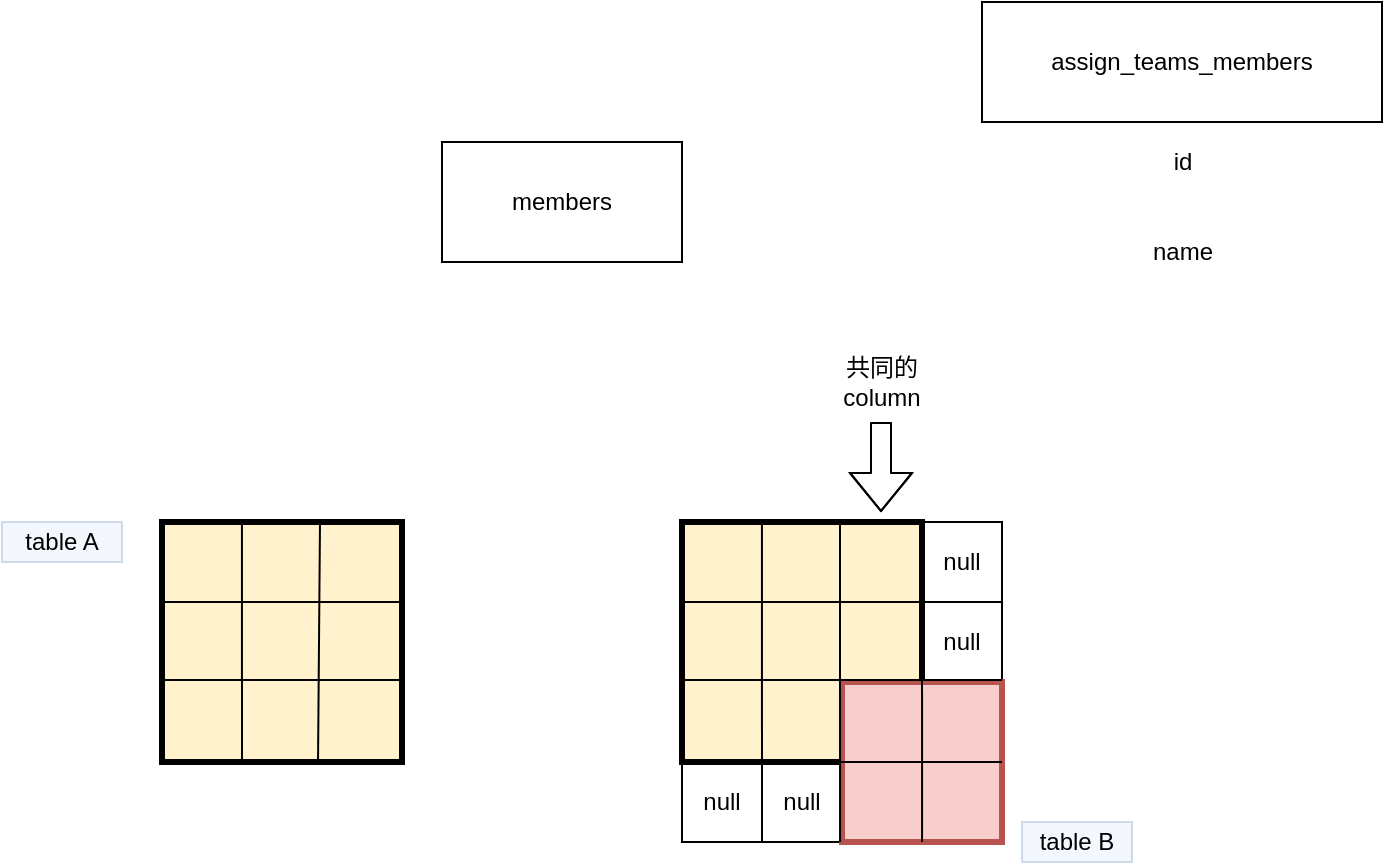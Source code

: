 <mxfile version="13.1.3" type="github"><diagram id="4ckn_0w2EZNVSufqgY47" name="Page-1"><mxGraphModel dx="893" dy="591" grid="1" gridSize="10" guides="1" tooltips="1" connect="1" arrows="1" fold="1" page="1" pageScale="1" pageWidth="827" pageHeight="1169" math="0" shadow="0"><root><mxCell id="0"/><mxCell id="1" parent="0"/><mxCell id="uuwk4be08tLlQbS4MbGa-2" value="members" style="rounded=0;whiteSpace=wrap;html=1;" parent="1" vertex="1"><mxGeometry x="280" y="170" width="120" height="60" as="geometry"/></mxCell><mxCell id="uuwk4be08tLlQbS4MbGa-9" value="assign_teams_members" style="rounded=0;whiteSpace=wrap;html=1;" parent="1" vertex="1"><mxGeometry x="550" y="100" width="200" height="60" as="geometry"/></mxCell><mxCell id="uuwk4be08tLlQbS4MbGa-11" value="id" style="text;html=1;align=center;verticalAlign=middle;resizable=0;points=[];autosize=1;" parent="1" vertex="1"><mxGeometry x="640" y="170" width="20" height="20" as="geometry"/></mxCell><mxCell id="uuwk4be08tLlQbS4MbGa-12" value="name" style="text;html=1;align=center;verticalAlign=middle;resizable=0;points=[];autosize=1;" parent="1" vertex="1"><mxGeometry x="625" y="215" width="50" height="20" as="geometry"/></mxCell><mxCell id="eOOqP__-JRcSDMhO2-kf-3" value="" style="whiteSpace=wrap;html=1;aspect=fixed;" parent="1" vertex="1"><mxGeometry x="400" y="360" width="160" height="160" as="geometry"/></mxCell><mxCell id="eOOqP__-JRcSDMhO2-kf-5" value="" style="rounded=0;whiteSpace=wrap;html=1;fillColor=#fff2cc;strokeColor=#000000;strokeWidth=3;" parent="1" vertex="1"><mxGeometry x="400" y="360" width="120" height="120" as="geometry"/></mxCell><mxCell id="eOOqP__-JRcSDMhO2-kf-6" value="" style="whiteSpace=wrap;html=1;aspect=fixed;fillColor=#f8cecc;strokeColor=#b85450;strokeWidth=3;" parent="1" vertex="1"><mxGeometry x="480" y="440" width="80" height="80" as="geometry"/></mxCell><mxCell id="eOOqP__-JRcSDMhO2-kf-9" value="" style="endArrow=none;html=1;exitX=0.25;exitY=1;exitDx=0;exitDy=0;entryX=0.333;entryY=0;entryDx=0;entryDy=0;entryPerimeter=0;" parent="1" source="eOOqP__-JRcSDMhO2-kf-3" target="eOOqP__-JRcSDMhO2-kf-5" edge="1"><mxGeometry width="50" height="50" relative="1" as="geometry"><mxPoint x="390" y="330" as="sourcePoint"/><mxPoint x="470" y="290" as="targetPoint"/></mxGeometry></mxCell><mxCell id="eOOqP__-JRcSDMhO2-kf-10" value="" style="endArrow=none;html=1;exitX=0.25;exitY=1;exitDx=0;exitDy=0;entryX=0.333;entryY=0;entryDx=0;entryDy=0;entryPerimeter=0;" parent="1" edge="1"><mxGeometry width="50" height="50" relative="1" as="geometry"><mxPoint x="479.04" y="520" as="sourcePoint"/><mxPoint x="479.0" y="360" as="targetPoint"/></mxGeometry></mxCell><mxCell id="eOOqP__-JRcSDMhO2-kf-11" value="" style="endArrow=none;html=1;exitX=0.25;exitY=1;exitDx=0;exitDy=0;entryX=0.333;entryY=0;entryDx=0;entryDy=0;entryPerimeter=0;" parent="1" edge="1"><mxGeometry width="50" height="50" relative="1" as="geometry"><mxPoint x="520.04" y="520" as="sourcePoint"/><mxPoint x="520" y="360" as="targetPoint"/></mxGeometry></mxCell><mxCell id="eOOqP__-JRcSDMhO2-kf-12" value="" style="endArrow=none;html=1;exitX=1;exitY=0.5;exitDx=0;exitDy=0;entryX=0;entryY=1;entryDx=0;entryDy=0;" parent="1" source="eOOqP__-JRcSDMhO2-kf-6" target="eOOqP__-JRcSDMhO2-kf-5" edge="1"><mxGeometry width="50" height="50" relative="1" as="geometry"><mxPoint x="540.04" y="520" as="sourcePoint"/><mxPoint x="540" y="360" as="targetPoint"/></mxGeometry></mxCell><mxCell id="eOOqP__-JRcSDMhO2-kf-13" value="" style="endArrow=none;html=1;exitX=1;exitY=0.5;exitDx=0;exitDy=0;entryX=0;entryY=1;entryDx=0;entryDy=0;" parent="1" edge="1"><mxGeometry width="50" height="50" relative="1" as="geometry"><mxPoint x="560" y="439" as="sourcePoint"/><mxPoint x="400" y="439" as="targetPoint"/></mxGeometry></mxCell><mxCell id="eOOqP__-JRcSDMhO2-kf-14" value="" style="endArrow=none;html=1;exitX=1;exitY=0.5;exitDx=0;exitDy=0;entryX=0;entryY=1;entryDx=0;entryDy=0;" parent="1" edge="1"><mxGeometry width="50" height="50" relative="1" as="geometry"><mxPoint x="560" y="400" as="sourcePoint"/><mxPoint x="400" y="400" as="targetPoint"/></mxGeometry></mxCell><mxCell id="eOOqP__-JRcSDMhO2-kf-15" value="table A" style="text;html=1;strokeColor=#6c8ebf;fillColor=#dae8fc;align=center;verticalAlign=middle;whiteSpace=wrap;rounded=0;opacity=30;" parent="1" vertex="1"><mxGeometry x="60" y="360" width="60" height="20" as="geometry"/></mxCell><mxCell id="eOOqP__-JRcSDMhO2-kf-16" value="table B" style="text;html=1;strokeColor=#6c8ebf;fillColor=#dae8fc;align=center;verticalAlign=middle;whiteSpace=wrap;rounded=0;opacity=30;" parent="1" vertex="1"><mxGeometry x="570" y="510" width="55" height="20" as="geometry"/></mxCell><mxCell id="eOOqP__-JRcSDMhO2-kf-17" value="共同的column" style="text;html=1;strokeColor=none;fillColor=none;align=center;verticalAlign=middle;whiteSpace=wrap;rounded=0;opacity=30;" parent="1" vertex="1"><mxGeometry x="470" y="280" width="60" height="20" as="geometry"/></mxCell><mxCell id="eOOqP__-JRcSDMhO2-kf-19" value="" style="shape=flexArrow;endArrow=classic;html=1;entryX=1;entryY=0.25;entryDx=0;entryDy=0;" parent="1" edge="1"><mxGeometry width="50" height="50" relative="1" as="geometry"><mxPoint x="499.5" y="310" as="sourcePoint"/><mxPoint x="499.5" y="355" as="targetPoint"/><Array as="points"><mxPoint x="499.5" y="320"/></Array></mxGeometry></mxCell><mxCell id="eOOqP__-JRcSDMhO2-kf-22" value="null" style="text;html=1;strokeColor=none;fillColor=none;align=center;verticalAlign=middle;whiteSpace=wrap;rounded=0;opacity=30;" parent="1" vertex="1"><mxGeometry x="510" y="370" width="60" height="20" as="geometry"/></mxCell><mxCell id="eOOqP__-JRcSDMhO2-kf-23" value="null" style="text;html=1;strokeColor=none;fillColor=none;align=center;verticalAlign=middle;whiteSpace=wrap;rounded=0;opacity=30;" parent="1" vertex="1"><mxGeometry x="510" y="410" width="60" height="20" as="geometry"/></mxCell><mxCell id="eOOqP__-JRcSDMhO2-kf-24" value="null" style="text;html=1;strokeColor=none;fillColor=none;align=center;verticalAlign=middle;whiteSpace=wrap;rounded=0;opacity=30;" parent="1" vertex="1"><mxGeometry x="430" y="490" width="60" height="20" as="geometry"/></mxCell><mxCell id="eOOqP__-JRcSDMhO2-kf-25" value="null" style="text;html=1;strokeColor=none;fillColor=none;align=center;verticalAlign=middle;whiteSpace=wrap;rounded=0;opacity=30;" parent="1" vertex="1"><mxGeometry x="390" y="490" width="60" height="20" as="geometry"/></mxCell><mxCell id="eOOqP__-JRcSDMhO2-kf-26" value="" style="rounded=0;whiteSpace=wrap;html=1;fillColor=#fff2cc;strokeColor=#000000;strokeWidth=3;" parent="1" vertex="1"><mxGeometry x="140" y="360" width="120" height="120" as="geometry"/></mxCell><mxCell id="eOOqP__-JRcSDMhO2-kf-28" value="" style="endArrow=none;html=1;entryX=0;entryY=1;entryDx=0;entryDy=0;" parent="1" edge="1"><mxGeometry width="50" height="50" relative="1" as="geometry"><mxPoint x="260" y="400" as="sourcePoint"/><mxPoint x="140" y="400" as="targetPoint"/></mxGeometry></mxCell><mxCell id="eOOqP__-JRcSDMhO2-kf-29" value="" style="endArrow=none;html=1;entryX=0.333;entryY=0;entryDx=0;entryDy=0;entryPerimeter=0;" parent="1" edge="1"><mxGeometry width="50" height="50" relative="1" as="geometry"><mxPoint x="180" y="480" as="sourcePoint"/><mxPoint x="179.96" y="360" as="targetPoint"/></mxGeometry></mxCell><mxCell id="eOOqP__-JRcSDMhO2-kf-30" value="" style="endArrow=none;html=1;entryX=0.333;entryY=0;entryDx=0;entryDy=0;entryPerimeter=0;exitX=0.65;exitY=1.008;exitDx=0;exitDy=0;exitPerimeter=0;" parent="1" source="eOOqP__-JRcSDMhO2-kf-26" edge="1"><mxGeometry width="50" height="50" relative="1" as="geometry"><mxPoint x="219" y="470" as="sourcePoint"/><mxPoint x="219" y="360" as="targetPoint"/></mxGeometry></mxCell><mxCell id="eOOqP__-JRcSDMhO2-kf-31" value="" style="endArrow=none;html=1;entryX=0;entryY=1;entryDx=0;entryDy=0;" parent="1" edge="1"><mxGeometry width="50" height="50" relative="1" as="geometry"><mxPoint x="260" y="439" as="sourcePoint"/><mxPoint x="140" y="439" as="targetPoint"/></mxGeometry></mxCell></root></mxGraphModel></diagram></mxfile>